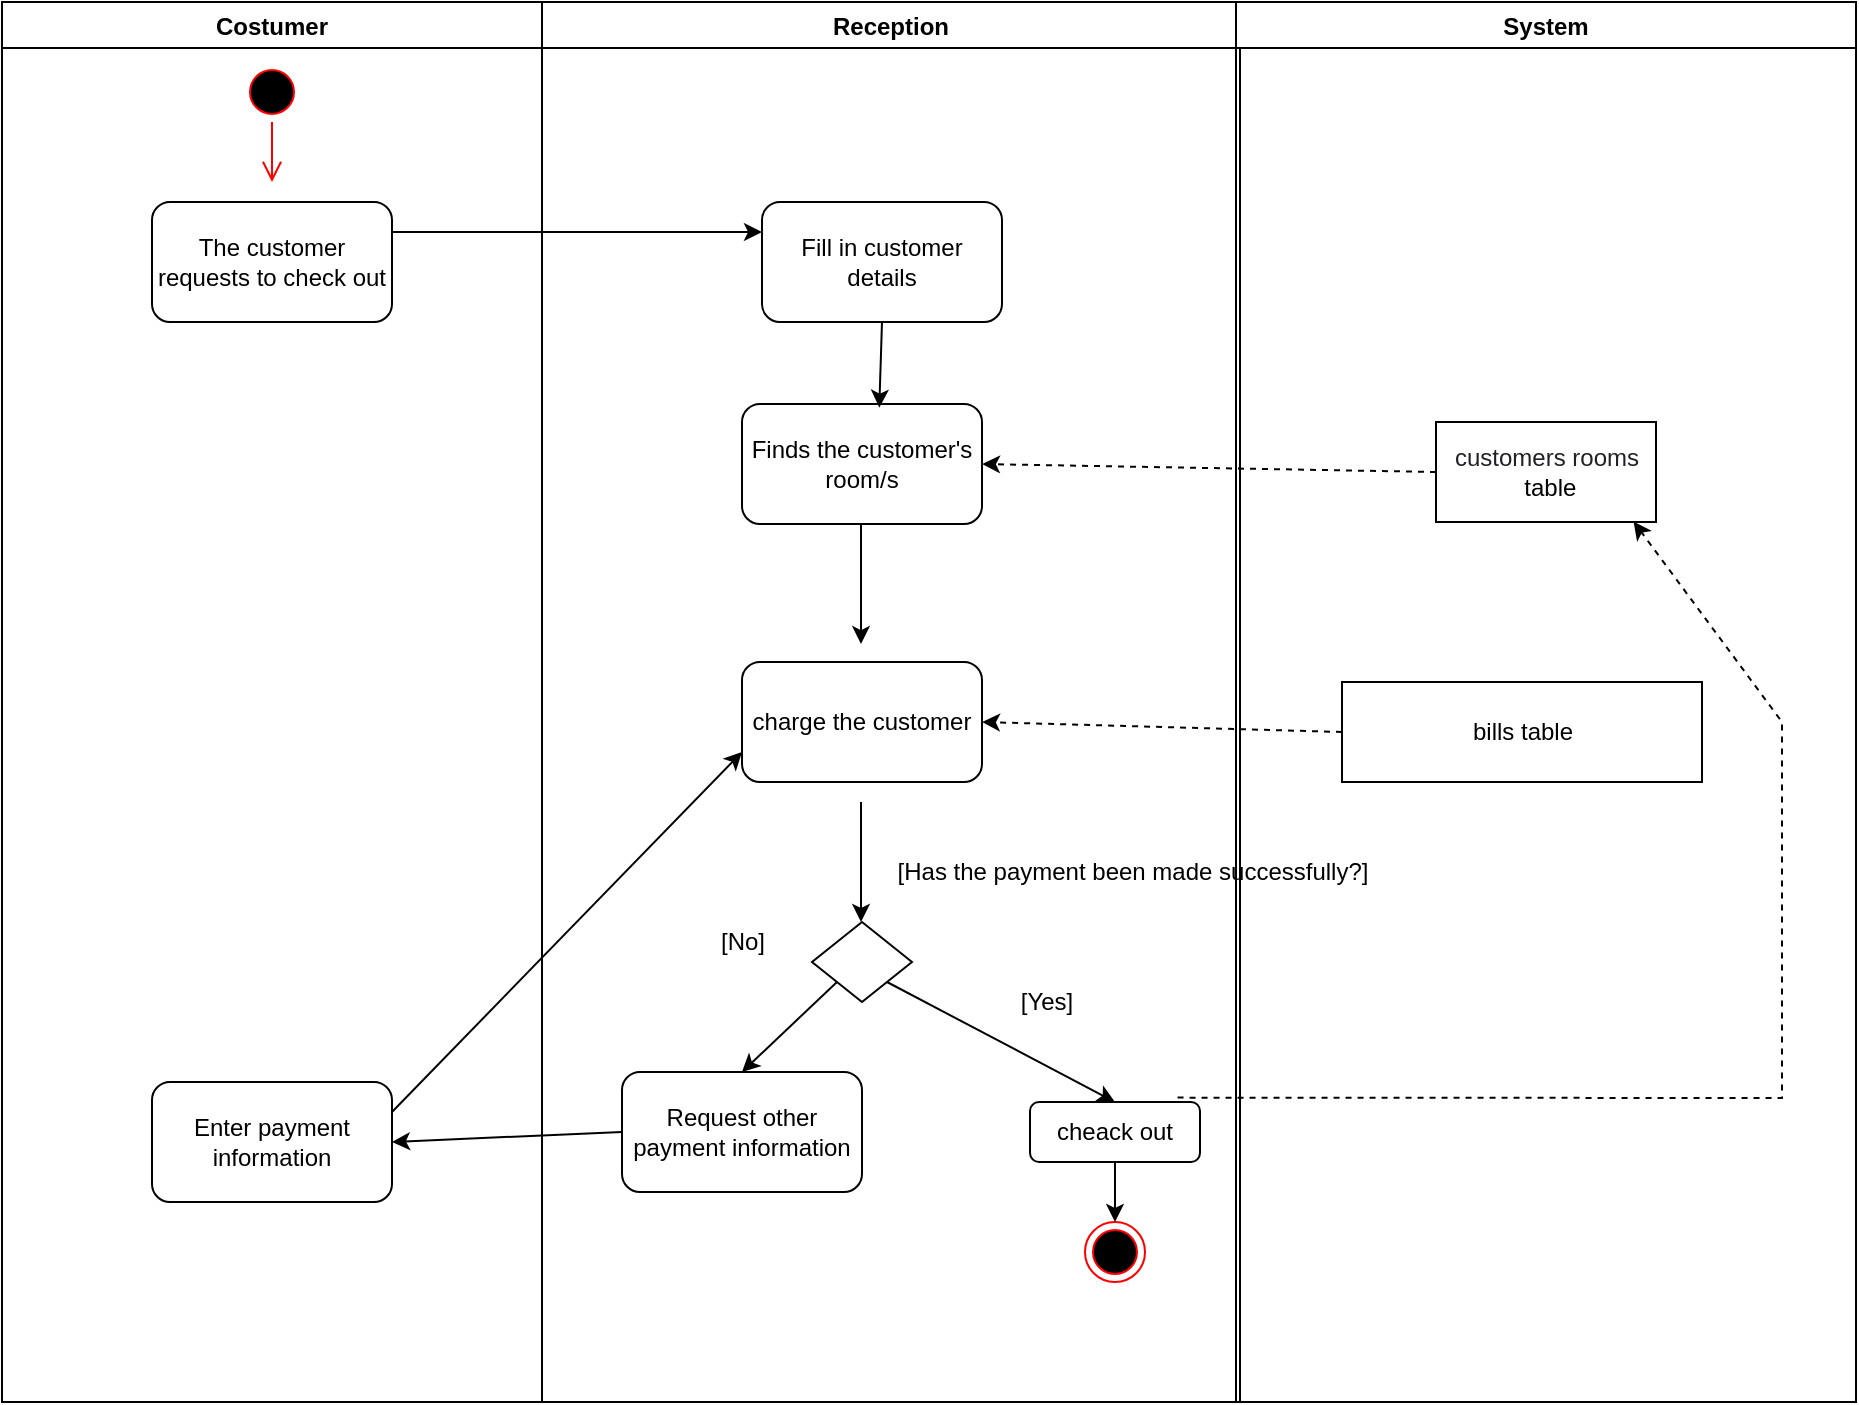 <mxfile version="20.2.4" type="device"><diagram id="7mM3URh6H3lfGqo3QuSK" name="‫עמוד-1‬"><mxGraphModel dx="1798" dy="356" grid="1" gridSize="10" guides="1" tooltips="1" connect="1" arrows="1" fold="1" page="1" pageScale="1" pageWidth="827" pageHeight="1169" math="0" shadow="0"><root><mxCell id="0"/><mxCell id="1" parent="0"/><mxCell id="SwL3o45vHsYKTQrDZzMa-1" value="Costumer" style="swimlane;" vertex="1" parent="1"><mxGeometry x="-100" y="140" width="270" height="700" as="geometry"/></mxCell><mxCell id="SwL3o45vHsYKTQrDZzMa-2" value="" style="ellipse;html=1;shape=startState;fillColor=#000000;strokeColor=#ff0000;" vertex="1" parent="SwL3o45vHsYKTQrDZzMa-1"><mxGeometry x="120" y="30" width="30" height="30" as="geometry"/></mxCell><mxCell id="SwL3o45vHsYKTQrDZzMa-3" value="" style="edgeStyle=orthogonalEdgeStyle;html=1;verticalAlign=bottom;endArrow=open;endSize=8;strokeColor=#ff0000;rounded=0;" edge="1" parent="SwL3o45vHsYKTQrDZzMa-1" source="SwL3o45vHsYKTQrDZzMa-2"><mxGeometry relative="1" as="geometry"><mxPoint x="135" y="90" as="targetPoint"/></mxGeometry></mxCell><mxCell id="SwL3o45vHsYKTQrDZzMa-4" value="The customer requests to check out" style="rounded=1;whiteSpace=wrap;html=1;" vertex="1" parent="SwL3o45vHsYKTQrDZzMa-1"><mxGeometry x="75" y="100" width="120" height="60" as="geometry"/></mxCell><mxCell id="SwL3o45vHsYKTQrDZzMa-5" value="Enter payment information" style="rounded=1;whiteSpace=wrap;html=1;fontSize=12;" vertex="1" parent="SwL3o45vHsYKTQrDZzMa-1"><mxGeometry x="75" y="540" width="120" height="60" as="geometry"/></mxCell><mxCell id="SwL3o45vHsYKTQrDZzMa-6" value="Reception" style="swimlane;startSize=23;" vertex="1" parent="1"><mxGeometry x="170" y="140" width="349" height="700" as="geometry"/></mxCell><mxCell id="SwL3o45vHsYKTQrDZzMa-7" value="Fill in customer details" style="rounded=1;whiteSpace=wrap;html=1;" vertex="1" parent="SwL3o45vHsYKTQrDZzMa-6"><mxGeometry x="110" y="100" width="120" height="60" as="geometry"/></mxCell><mxCell id="SwL3o45vHsYKTQrDZzMa-8" value="Finds the customer's room/s" style="rounded=1;whiteSpace=wrap;html=1;" vertex="1" parent="SwL3o45vHsYKTQrDZzMa-6"><mxGeometry x="100" y="201.02" width="120" height="60" as="geometry"/></mxCell><mxCell id="SwL3o45vHsYKTQrDZzMa-9" value="" style="endArrow=classic;html=1;rounded=0;fontSize=12;exitX=0.5;exitY=1;exitDx=0;exitDy=0;entryX=0.572;entryY=0.03;entryDx=0;entryDy=0;entryPerimeter=0;" edge="1" parent="SwL3o45vHsYKTQrDZzMa-6" source="SwL3o45vHsYKTQrDZzMa-7" target="SwL3o45vHsYKTQrDZzMa-8"><mxGeometry width="50" height="50" relative="1" as="geometry"><mxPoint x="167.8" y="190.0" as="sourcePoint"/><mxPoint x="-60" y="201.02" as="targetPoint"/></mxGeometry></mxCell><mxCell id="SwL3o45vHsYKTQrDZzMa-10" value="" style="endArrow=classic;html=1;rounded=0;fontSize=12;exitX=0.5;exitY=1;exitDx=0;exitDy=0;entryX=0.5;entryY=0;entryDx=0;entryDy=0;" edge="1" parent="SwL3o45vHsYKTQrDZzMa-6"><mxGeometry width="50" height="50" relative="1" as="geometry"><mxPoint x="159.5" y="261.02" as="sourcePoint"/><mxPoint x="159.5" y="321.02" as="targetPoint"/></mxGeometry></mxCell><mxCell id="SwL3o45vHsYKTQrDZzMa-11" value="charge the&amp;nbsp;customer" style="rounded=1;whiteSpace=wrap;html=1;" vertex="1" parent="SwL3o45vHsYKTQrDZzMa-6"><mxGeometry x="100" y="330" width="120" height="60" as="geometry"/></mxCell><mxCell id="SwL3o45vHsYKTQrDZzMa-12" value="" style="rhombus;whiteSpace=wrap;html=1;fontSize=12;" vertex="1" parent="SwL3o45vHsYKTQrDZzMa-6"><mxGeometry x="135" y="460" width="50" height="40" as="geometry"/></mxCell><mxCell id="SwL3o45vHsYKTQrDZzMa-13" value="" style="endArrow=classic;html=1;rounded=0;fontSize=12;exitX=1;exitY=1;exitDx=0;exitDy=0;" edge="1" parent="SwL3o45vHsYKTQrDZzMa-6" source="SwL3o45vHsYKTQrDZzMa-12"><mxGeometry width="50" height="50" relative="1" as="geometry"><mxPoint x="286.5" y="490" as="sourcePoint"/><mxPoint x="286.5" y="550" as="targetPoint"/></mxGeometry></mxCell><mxCell id="SwL3o45vHsYKTQrDZzMa-14" value="[Yes]" style="text;html=1;align=center;verticalAlign=middle;resizable=0;points=[];autosize=1;strokeColor=none;fillColor=none;fontSize=12;" vertex="1" parent="SwL3o45vHsYKTQrDZzMa-6"><mxGeometry x="231.5" y="490" width="40" height="20" as="geometry"/></mxCell><mxCell id="SwL3o45vHsYKTQrDZzMa-15" value="" style="endArrow=classic;html=1;rounded=0;fontSize=12;exitX=0.5;exitY=1;exitDx=0;exitDy=0;entryX=0.5;entryY=0;entryDx=0;entryDy=0;" edge="1" parent="SwL3o45vHsYKTQrDZzMa-6"><mxGeometry width="50" height="50" relative="1" as="geometry"><mxPoint x="159.5" y="400" as="sourcePoint"/><mxPoint x="159.5" y="460" as="targetPoint"/></mxGeometry></mxCell><mxCell id="SwL3o45vHsYKTQrDZzMa-16" value="cheack out" style="rounded=1;whiteSpace=wrap;html=1;" vertex="1" parent="SwL3o45vHsYKTQrDZzMa-6"><mxGeometry x="244" y="550" width="85" height="30" as="geometry"/></mxCell><mxCell id="SwL3o45vHsYKTQrDZzMa-17" value="" style="ellipse;html=1;shape=endState;fillColor=#000000;strokeColor=#ff0000;fontSize=12;" vertex="1" parent="SwL3o45vHsYKTQrDZzMa-6"><mxGeometry x="271.5" y="610" width="30" height="30" as="geometry"/></mxCell><mxCell id="SwL3o45vHsYKTQrDZzMa-18" value="" style="endArrow=classic;html=1;rounded=0;fontSize=12;exitX=0.5;exitY=1;exitDx=0;exitDy=0;entryX=0.5;entryY=0;entryDx=0;entryDy=0;" edge="1" parent="SwL3o45vHsYKTQrDZzMa-6" source="SwL3o45vHsYKTQrDZzMa-16" target="SwL3o45vHsYKTQrDZzMa-17"><mxGeometry width="50" height="50" relative="1" as="geometry"><mxPoint x="324" y="690" as="sourcePoint"/><mxPoint x="324" y="740" as="targetPoint"/></mxGeometry></mxCell><mxCell id="SwL3o45vHsYKTQrDZzMa-19" value="Request other payment information" style="rounded=1;whiteSpace=wrap;html=1;fontSize=12;" vertex="1" parent="SwL3o45vHsYKTQrDZzMa-6"><mxGeometry x="40" y="535" width="120" height="60" as="geometry"/></mxCell><mxCell id="SwL3o45vHsYKTQrDZzMa-20" value="" style="endArrow=classic;html=1;rounded=0;exitX=0;exitY=1;exitDx=0;exitDy=0;entryX=0.5;entryY=0;entryDx=0;entryDy=0;" edge="1" parent="SwL3o45vHsYKTQrDZzMa-6" source="SwL3o45vHsYKTQrDZzMa-12" target="SwL3o45vHsYKTQrDZzMa-19"><mxGeometry width="50" height="50" relative="1" as="geometry"><mxPoint x="220" y="700" as="sourcePoint"/><mxPoint x="270" y="650" as="targetPoint"/></mxGeometry></mxCell><mxCell id="SwL3o45vHsYKTQrDZzMa-21" value="System" style="swimlane;" vertex="1" parent="1"><mxGeometry x="517" y="140" width="310" height="700" as="geometry"/></mxCell><mxCell id="SwL3o45vHsYKTQrDZzMa-22" value="&lt;span style=&quot;color: rgb(32, 33, 36); font-family: arial, sans-serif; text-align: start; background-color: rgb(255, 255, 255);&quot;&gt;customers rooms&lt;br&gt;&lt;/span&gt;&lt;span style=&quot;&quot;&gt;&amp;nbsp;table&lt;/span&gt;" style="html=1;" vertex="1" parent="SwL3o45vHsYKTQrDZzMa-21"><mxGeometry x="100" y="210" width="110" height="50" as="geometry"/></mxCell><mxCell id="SwL3o45vHsYKTQrDZzMa-23" value="bills table" style="html=1;" vertex="1" parent="SwL3o45vHsYKTQrDZzMa-21"><mxGeometry x="53" y="340" width="180" height="50" as="geometry"/></mxCell><mxCell id="SwL3o45vHsYKTQrDZzMa-24" value="[Has the payment been made successfully?]" style="text;html=1;align=center;verticalAlign=middle;resizable=0;points=[];autosize=1;strokeColor=none;fillColor=none;" vertex="1" parent="SwL3o45vHsYKTQrDZzMa-21"><mxGeometry x="-177" y="425" width="250" height="20" as="geometry"/></mxCell><mxCell id="SwL3o45vHsYKTQrDZzMa-25" value="" style="endArrow=classic;html=1;rounded=0;fontSize=12;entryX=0;entryY=0.25;entryDx=0;entryDy=0;exitX=1;exitY=0.25;exitDx=0;exitDy=0;" edge="1" parent="1" source="SwL3o45vHsYKTQrDZzMa-4" target="SwL3o45vHsYKTQrDZzMa-7"><mxGeometry width="50" height="50" relative="1" as="geometry"><mxPoint x="100" y="420" as="sourcePoint"/><mxPoint x="180" y="390" as="targetPoint"/></mxGeometry></mxCell><mxCell id="SwL3o45vHsYKTQrDZzMa-26" value="" style="endArrow=classic;html=1;rounded=0;fontSize=12;exitX=0;exitY=0.5;exitDx=0;exitDy=0;dashed=1;entryX=1;entryY=0.5;entryDx=0;entryDy=0;" edge="1" parent="1" source="SwL3o45vHsYKTQrDZzMa-22" target="SwL3o45vHsYKTQrDZzMa-8"><mxGeometry width="50" height="50" relative="1" as="geometry"><mxPoint x="520" y="350" as="sourcePoint"/><mxPoint x="410" y="340" as="targetPoint"/></mxGeometry></mxCell><mxCell id="SwL3o45vHsYKTQrDZzMa-27" value="" style="endArrow=classic;html=1;rounded=0;fontSize=12;exitX=0;exitY=0.5;exitDx=0;exitDy=0;dashed=1;entryX=1;entryY=0.5;entryDx=0;entryDy=0;" edge="1" parent="1" source="SwL3o45vHsYKTQrDZzMa-23" target="SwL3o45vHsYKTQrDZzMa-11"><mxGeometry width="50" height="50" relative="1" as="geometry"><mxPoint x="570" y="491.99" as="sourcePoint"/><mxPoint x="410" y="488" as="targetPoint"/></mxGeometry></mxCell><mxCell id="SwL3o45vHsYKTQrDZzMa-28" value="[No]" style="text;html=1;align=center;verticalAlign=middle;resizable=0;points=[];autosize=1;strokeColor=none;fillColor=none;" vertex="1" parent="1"><mxGeometry x="250" y="600" width="40" height="20" as="geometry"/></mxCell><mxCell id="SwL3o45vHsYKTQrDZzMa-29" value="" style="endArrow=classic;html=1;rounded=0;exitX=0;exitY=0.5;exitDx=0;exitDy=0;entryX=1;entryY=0.5;entryDx=0;entryDy=0;" edge="1" parent="1" source="SwL3o45vHsYKTQrDZzMa-19" target="SwL3o45vHsYKTQrDZzMa-5"><mxGeometry width="50" height="50" relative="1" as="geometry"><mxPoint x="327.5" y="640" as="sourcePoint"/><mxPoint x="280" y="685" as="targetPoint"/></mxGeometry></mxCell><mxCell id="SwL3o45vHsYKTQrDZzMa-30" value="" style="endArrow=classic;html=1;rounded=0;exitX=1;exitY=0.25;exitDx=0;exitDy=0;entryX=0;entryY=0.75;entryDx=0;entryDy=0;" edge="1" parent="1" source="SwL3o45vHsYKTQrDZzMa-5" target="SwL3o45vHsYKTQrDZzMa-11"><mxGeometry width="50" height="50" relative="1" as="geometry"><mxPoint x="337.5" y="650" as="sourcePoint"/><mxPoint x="290" y="695" as="targetPoint"/></mxGeometry></mxCell><mxCell id="SwL3o45vHsYKTQrDZzMa-31" value="" style="endArrow=classic;html=1;rounded=0;fontSize=12;exitX=0.868;exitY=-0.073;exitDx=0;exitDy=0;dashed=1;entryX=0.898;entryY=0.996;entryDx=0;entryDy=0;exitPerimeter=0;entryPerimeter=0;" edge="1" parent="1" source="SwL3o45vHsYKTQrDZzMa-16" target="SwL3o45vHsYKTQrDZzMa-22"><mxGeometry width="50" height="50" relative="1" as="geometry"><mxPoint x="627" y="385" as="sourcePoint"/><mxPoint x="400" y="381.02" as="targetPoint"/><Array as="points"><mxPoint x="790" y="688"/><mxPoint x="790" y="500"/></Array></mxGeometry></mxCell></root></mxGraphModel></diagram></mxfile>
